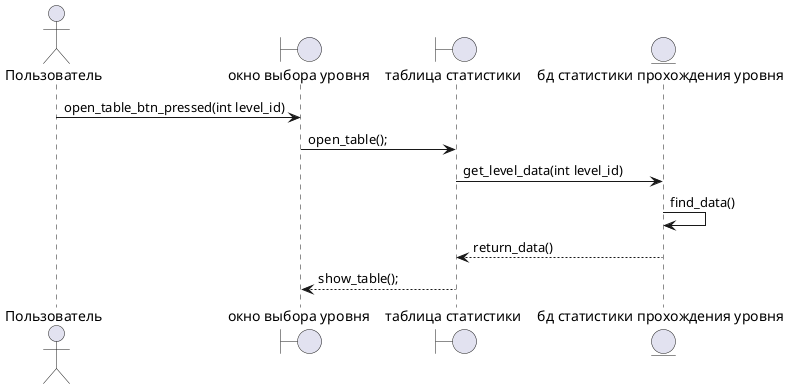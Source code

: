 @startuml stats
actor Пользователь as player
boundary levels as "окно выбора уровня"
boundary table as "таблица статистики"
entity bd as "бд статистики прохождения уровня"


player -> levels : open_table_btn_pressed(int level_id)
levels -> table : open_table();
table -> bd : get_level_data(int level_id)
bd -> bd : find_data()
bd --> table : return_data()
table --> levels : show_table(); 
@enduml 